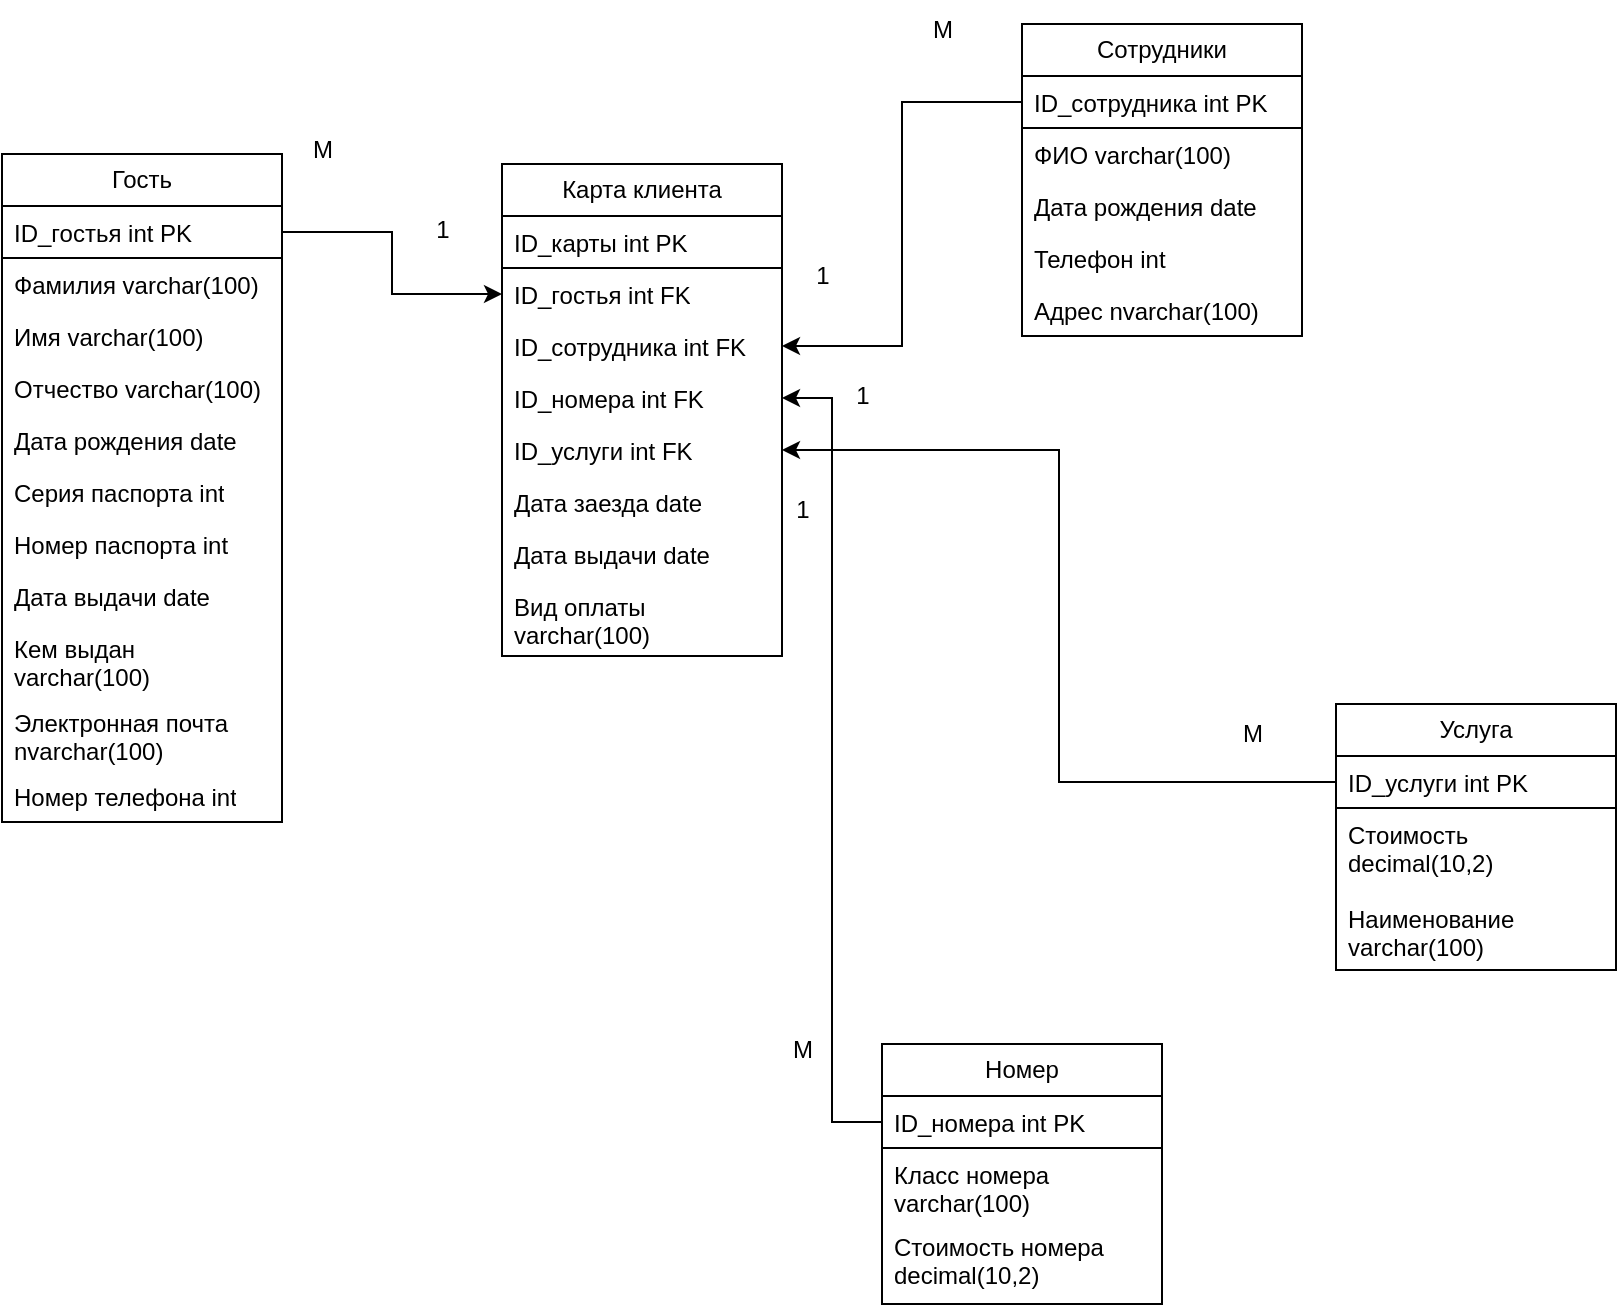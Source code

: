 <mxfile version="26.1.0">
  <diagram id="C5RBs43oDa-KdzZeNtuy" name="Page-1">
    <mxGraphModel dx="1434" dy="874" grid="1" gridSize="10" guides="1" tooltips="1" connect="1" arrows="1" fold="1" page="1" pageScale="1" pageWidth="827" pageHeight="1169" math="0" shadow="0">
      <root>
        <mxCell id="WIyWlLk6GJQsqaUBKTNV-0" />
        <mxCell id="WIyWlLk6GJQsqaUBKTNV-1" parent="WIyWlLk6GJQsqaUBKTNV-0" />
        <mxCell id="YK8sUOFgEX9v63C52aDw-1" value="Гость" style="swimlane;fontStyle=0;childLayout=stackLayout;horizontal=1;startSize=26;fillColor=none;horizontalStack=0;resizeParent=1;resizeParentMax=0;resizeLast=0;collapsible=1;marginBottom=0;whiteSpace=wrap;html=1;" vertex="1" parent="WIyWlLk6GJQsqaUBKTNV-1">
          <mxGeometry x="160" y="585" width="140" height="334" as="geometry" />
        </mxCell>
        <mxCell id="YK8sUOFgEX9v63C52aDw-2" value="ID_гостья int PK" style="text;strokeColor=default;fillColor=none;align=left;verticalAlign=top;spacingLeft=4;spacingRight=4;overflow=hidden;rotatable=0;points=[[0,0.5],[1,0.5]];portConstraint=eastwest;whiteSpace=wrap;html=1;" vertex="1" parent="YK8sUOFgEX9v63C52aDw-1">
          <mxGeometry y="26" width="140" height="26" as="geometry" />
        </mxCell>
        <mxCell id="YK8sUOFgEX9v63C52aDw-3" value="Фамилия varchar(100)" style="text;strokeColor=none;fillColor=none;align=left;verticalAlign=top;spacingLeft=4;spacingRight=4;overflow=hidden;rotatable=0;points=[[0,0.5],[1,0.5]];portConstraint=eastwest;whiteSpace=wrap;html=1;" vertex="1" parent="YK8sUOFgEX9v63C52aDw-1">
          <mxGeometry y="52" width="140" height="26" as="geometry" />
        </mxCell>
        <mxCell id="YK8sUOFgEX9v63C52aDw-4" value="Имя varchar(100)" style="text;strokeColor=none;fillColor=none;align=left;verticalAlign=top;spacingLeft=4;spacingRight=4;overflow=hidden;rotatable=0;points=[[0,0.5],[1,0.5]];portConstraint=eastwest;whiteSpace=wrap;html=1;" vertex="1" parent="YK8sUOFgEX9v63C52aDw-1">
          <mxGeometry y="78" width="140" height="26" as="geometry" />
        </mxCell>
        <mxCell id="YK8sUOFgEX9v63C52aDw-26" value="Отчество varchar(100)" style="text;strokeColor=none;fillColor=none;align=left;verticalAlign=top;spacingLeft=4;spacingRight=4;overflow=hidden;rotatable=0;points=[[0,0.5],[1,0.5]];portConstraint=eastwest;whiteSpace=wrap;html=1;" vertex="1" parent="YK8sUOFgEX9v63C52aDw-1">
          <mxGeometry y="104" width="140" height="26" as="geometry" />
        </mxCell>
        <mxCell id="YK8sUOFgEX9v63C52aDw-27" value="Дата рождения date" style="text;strokeColor=none;fillColor=none;align=left;verticalAlign=top;spacingLeft=4;spacingRight=4;overflow=hidden;rotatable=0;points=[[0,0.5],[1,0.5]];portConstraint=eastwest;whiteSpace=wrap;html=1;" vertex="1" parent="YK8sUOFgEX9v63C52aDw-1">
          <mxGeometry y="130" width="140" height="26" as="geometry" />
        </mxCell>
        <mxCell id="YK8sUOFgEX9v63C52aDw-28" value="Серия паспорта int" style="text;strokeColor=none;fillColor=none;align=left;verticalAlign=top;spacingLeft=4;spacingRight=4;overflow=hidden;rotatable=0;points=[[0,0.5],[1,0.5]];portConstraint=eastwest;whiteSpace=wrap;html=1;" vertex="1" parent="YK8sUOFgEX9v63C52aDw-1">
          <mxGeometry y="156" width="140" height="26" as="geometry" />
        </mxCell>
        <mxCell id="YK8sUOFgEX9v63C52aDw-29" value="Номер паспорта int" style="text;strokeColor=none;fillColor=none;align=left;verticalAlign=top;spacingLeft=4;spacingRight=4;overflow=hidden;rotatable=0;points=[[0,0.5],[1,0.5]];portConstraint=eastwest;whiteSpace=wrap;html=1;" vertex="1" parent="YK8sUOFgEX9v63C52aDw-1">
          <mxGeometry y="182" width="140" height="26" as="geometry" />
        </mxCell>
        <mxCell id="YK8sUOFgEX9v63C52aDw-30" value="Дата выдачи date" style="text;strokeColor=none;fillColor=none;align=left;verticalAlign=top;spacingLeft=4;spacingRight=4;overflow=hidden;rotatable=0;points=[[0,0.5],[1,0.5]];portConstraint=eastwest;whiteSpace=wrap;html=1;" vertex="1" parent="YK8sUOFgEX9v63C52aDw-1">
          <mxGeometry y="208" width="140" height="26" as="geometry" />
        </mxCell>
        <mxCell id="YK8sUOFgEX9v63C52aDw-31" value="Кем выдан varchar(100)" style="text;strokeColor=none;fillColor=none;align=left;verticalAlign=top;spacingLeft=4;spacingRight=4;overflow=hidden;rotatable=0;points=[[0,0.5],[1,0.5]];portConstraint=eastwest;whiteSpace=wrap;html=1;" vertex="1" parent="YK8sUOFgEX9v63C52aDw-1">
          <mxGeometry y="234" width="140" height="37" as="geometry" />
        </mxCell>
        <mxCell id="YK8sUOFgEX9v63C52aDw-33" value="Электронная почта nvarchar(100)" style="text;strokeColor=none;fillColor=none;align=left;verticalAlign=top;spacingLeft=4;spacingRight=4;overflow=hidden;rotatable=0;points=[[0,0.5],[1,0.5]];portConstraint=eastwest;whiteSpace=wrap;html=1;" vertex="1" parent="YK8sUOFgEX9v63C52aDw-1">
          <mxGeometry y="271" width="140" height="37" as="geometry" />
        </mxCell>
        <mxCell id="YK8sUOFgEX9v63C52aDw-32" value="Номер телефона int" style="text;strokeColor=none;fillColor=none;align=left;verticalAlign=top;spacingLeft=4;spacingRight=4;overflow=hidden;rotatable=0;points=[[0,0.5],[1,0.5]];portConstraint=eastwest;whiteSpace=wrap;html=1;" vertex="1" parent="YK8sUOFgEX9v63C52aDw-1">
          <mxGeometry y="308" width="140" height="26" as="geometry" />
        </mxCell>
        <mxCell id="YK8sUOFgEX9v63C52aDw-5" value="Карта клиента" style="swimlane;fontStyle=0;childLayout=stackLayout;horizontal=1;startSize=26;fillColor=none;horizontalStack=0;resizeParent=1;resizeParentMax=0;resizeLast=0;collapsible=1;marginBottom=0;whiteSpace=wrap;html=1;" vertex="1" parent="WIyWlLk6GJQsqaUBKTNV-1">
          <mxGeometry x="410" y="590" width="140" height="246" as="geometry" />
        </mxCell>
        <mxCell id="YK8sUOFgEX9v63C52aDw-6" value="ID_карты int PK" style="text;strokeColor=default;fillColor=none;align=left;verticalAlign=top;spacingLeft=4;spacingRight=4;overflow=hidden;rotatable=0;points=[[0,0.5],[1,0.5]];portConstraint=eastwest;whiteSpace=wrap;html=1;" vertex="1" parent="YK8sUOFgEX9v63C52aDw-5">
          <mxGeometry y="26" width="140" height="26" as="geometry" />
        </mxCell>
        <mxCell id="YK8sUOFgEX9v63C52aDw-7" value="ID_гостья int FK" style="text;strokeColor=none;fillColor=none;align=left;verticalAlign=top;spacingLeft=4;spacingRight=4;overflow=hidden;rotatable=0;points=[[0,0.5],[1,0.5]];portConstraint=eastwest;whiteSpace=wrap;html=1;" vertex="1" parent="YK8sUOFgEX9v63C52aDw-5">
          <mxGeometry y="52" width="140" height="26" as="geometry" />
        </mxCell>
        <mxCell id="YK8sUOFgEX9v63C52aDw-40" value="ID_сотрудника int FK" style="text;strokeColor=none;fillColor=none;align=left;verticalAlign=top;spacingLeft=4;spacingRight=4;overflow=hidden;rotatable=0;points=[[0,0.5],[1,0.5]];portConstraint=eastwest;whiteSpace=wrap;html=1;" vertex="1" parent="YK8sUOFgEX9v63C52aDw-5">
          <mxGeometry y="78" width="140" height="26" as="geometry" />
        </mxCell>
        <mxCell id="YK8sUOFgEX9v63C52aDw-8" value="ID_номера int FK" style="text;strokeColor=none;fillColor=none;align=left;verticalAlign=top;spacingLeft=4;spacingRight=4;overflow=hidden;rotatable=0;points=[[0,0.5],[1,0.5]];portConstraint=eastwest;whiteSpace=wrap;html=1;" vertex="1" parent="YK8sUOFgEX9v63C52aDw-5">
          <mxGeometry y="104" width="140" height="26" as="geometry" />
        </mxCell>
        <mxCell id="YK8sUOFgEX9v63C52aDw-38" value="ID_услуги int FK" style="text;strokeColor=none;fillColor=none;align=left;verticalAlign=top;spacingLeft=4;spacingRight=4;overflow=hidden;rotatable=0;points=[[0,0.5],[1,0.5]];portConstraint=eastwest;whiteSpace=wrap;html=1;" vertex="1" parent="YK8sUOFgEX9v63C52aDw-5">
          <mxGeometry y="130" width="140" height="26" as="geometry" />
        </mxCell>
        <mxCell id="YK8sUOFgEX9v63C52aDw-23" value="Дата заезда date" style="text;strokeColor=none;fillColor=none;align=left;verticalAlign=top;spacingLeft=4;spacingRight=4;overflow=hidden;rotatable=0;points=[[0,0.5],[1,0.5]];portConstraint=eastwest;whiteSpace=wrap;html=1;" vertex="1" parent="YK8sUOFgEX9v63C52aDw-5">
          <mxGeometry y="156" width="140" height="26" as="geometry" />
        </mxCell>
        <mxCell id="YK8sUOFgEX9v63C52aDw-24" value="Дата выдачи date" style="text;strokeColor=none;fillColor=none;align=left;verticalAlign=top;spacingLeft=4;spacingRight=4;overflow=hidden;rotatable=0;points=[[0,0.5],[1,0.5]];portConstraint=eastwest;whiteSpace=wrap;html=1;" vertex="1" parent="YK8sUOFgEX9v63C52aDw-5">
          <mxGeometry y="182" width="140" height="26" as="geometry" />
        </mxCell>
        <mxCell id="YK8sUOFgEX9v63C52aDw-25" value="Вид оплаты varchar(100)" style="text;strokeColor=none;fillColor=none;align=left;verticalAlign=top;spacingLeft=4;spacingRight=4;overflow=hidden;rotatable=0;points=[[0,0.5],[1,0.5]];portConstraint=eastwest;whiteSpace=wrap;html=1;" vertex="1" parent="YK8sUOFgEX9v63C52aDw-5">
          <mxGeometry y="208" width="140" height="38" as="geometry" />
        </mxCell>
        <mxCell id="YK8sUOFgEX9v63C52aDw-9" value="Сотрудники" style="swimlane;fontStyle=0;childLayout=stackLayout;horizontal=1;startSize=26;fillColor=none;horizontalStack=0;resizeParent=1;resizeParentMax=0;resizeLast=0;collapsible=1;marginBottom=0;whiteSpace=wrap;html=1;" vertex="1" parent="WIyWlLk6GJQsqaUBKTNV-1">
          <mxGeometry x="670" y="520" width="140" height="156" as="geometry" />
        </mxCell>
        <mxCell id="YK8sUOFgEX9v63C52aDw-10" value="ID_сотрудника int PK" style="text;strokeColor=default;fillColor=none;align=left;verticalAlign=top;spacingLeft=4;spacingRight=4;overflow=hidden;rotatable=0;points=[[0,0.5],[1,0.5]];portConstraint=eastwest;whiteSpace=wrap;html=1;" vertex="1" parent="YK8sUOFgEX9v63C52aDw-9">
          <mxGeometry y="26" width="140" height="26" as="geometry" />
        </mxCell>
        <mxCell id="YK8sUOFgEX9v63C52aDw-11" value="ФИО varchar(100)" style="text;strokeColor=none;fillColor=none;align=left;verticalAlign=top;spacingLeft=4;spacingRight=4;overflow=hidden;rotatable=0;points=[[0,0.5],[1,0.5]];portConstraint=eastwest;whiteSpace=wrap;html=1;" vertex="1" parent="YK8sUOFgEX9v63C52aDw-9">
          <mxGeometry y="52" width="140" height="26" as="geometry" />
        </mxCell>
        <mxCell id="YK8sUOFgEX9v63C52aDw-12" value="Дата рождения date" style="text;strokeColor=none;fillColor=none;align=left;verticalAlign=top;spacingLeft=4;spacingRight=4;overflow=hidden;rotatable=0;points=[[0,0.5],[1,0.5]];portConstraint=eastwest;whiteSpace=wrap;html=1;" vertex="1" parent="YK8sUOFgEX9v63C52aDw-9">
          <mxGeometry y="78" width="140" height="26" as="geometry" />
        </mxCell>
        <mxCell id="YK8sUOFgEX9v63C52aDw-21" value="Телефон int" style="text;strokeColor=none;fillColor=none;align=left;verticalAlign=top;spacingLeft=4;spacingRight=4;overflow=hidden;rotatable=0;points=[[0,0.5],[1,0.5]];portConstraint=eastwest;whiteSpace=wrap;html=1;" vertex="1" parent="YK8sUOFgEX9v63C52aDw-9">
          <mxGeometry y="104" width="140" height="26" as="geometry" />
        </mxCell>
        <mxCell id="YK8sUOFgEX9v63C52aDw-22" value="Адрес nvarchar(100)" style="text;strokeColor=none;fillColor=none;align=left;verticalAlign=top;spacingLeft=4;spacingRight=4;overflow=hidden;rotatable=0;points=[[0,0.5],[1,0.5]];portConstraint=eastwest;whiteSpace=wrap;html=1;" vertex="1" parent="YK8sUOFgEX9v63C52aDw-9">
          <mxGeometry y="130" width="140" height="26" as="geometry" />
        </mxCell>
        <mxCell id="YK8sUOFgEX9v63C52aDw-13" value="Номер" style="swimlane;fontStyle=0;childLayout=stackLayout;horizontal=1;startSize=26;fillColor=none;horizontalStack=0;resizeParent=1;resizeParentMax=0;resizeLast=0;collapsible=1;marginBottom=0;whiteSpace=wrap;html=1;" vertex="1" parent="WIyWlLk6GJQsqaUBKTNV-1">
          <mxGeometry x="600" y="1030" width="140" height="130" as="geometry" />
        </mxCell>
        <mxCell id="YK8sUOFgEX9v63C52aDw-14" value="ID_номера int PK" style="text;strokeColor=default;fillColor=none;align=left;verticalAlign=top;spacingLeft=4;spacingRight=4;overflow=hidden;rotatable=0;points=[[0,0.5],[1,0.5]];portConstraint=eastwest;whiteSpace=wrap;html=1;" vertex="1" parent="YK8sUOFgEX9v63C52aDw-13">
          <mxGeometry y="26" width="140" height="26" as="geometry" />
        </mxCell>
        <mxCell id="YK8sUOFgEX9v63C52aDw-15" value="Класс номера varchar(100)" style="text;strokeColor=none;fillColor=none;align=left;verticalAlign=top;spacingLeft=4;spacingRight=4;overflow=hidden;rotatable=0;points=[[0,0.5],[1,0.5]];portConstraint=eastwest;whiteSpace=wrap;html=1;" vertex="1" parent="YK8sUOFgEX9v63C52aDw-13">
          <mxGeometry y="52" width="140" height="36" as="geometry" />
        </mxCell>
        <mxCell id="YK8sUOFgEX9v63C52aDw-16" value="Стоимость номера decimal(10,2)" style="text;strokeColor=none;fillColor=none;align=left;verticalAlign=top;spacingLeft=4;spacingRight=4;overflow=hidden;rotatable=0;points=[[0,0.5],[1,0.5]];portConstraint=eastwest;whiteSpace=wrap;html=1;" vertex="1" parent="YK8sUOFgEX9v63C52aDw-13">
          <mxGeometry y="88" width="140" height="42" as="geometry" />
        </mxCell>
        <mxCell id="YK8sUOFgEX9v63C52aDw-17" value="Услуга" style="swimlane;fontStyle=0;childLayout=stackLayout;horizontal=1;startSize=26;fillColor=none;horizontalStack=0;resizeParent=1;resizeParentMax=0;resizeLast=0;collapsible=1;marginBottom=0;whiteSpace=wrap;html=1;" vertex="1" parent="WIyWlLk6GJQsqaUBKTNV-1">
          <mxGeometry x="827" y="860" width="140" height="133" as="geometry" />
        </mxCell>
        <mxCell id="YK8sUOFgEX9v63C52aDw-18" value="ID_услуги int PK" style="text;strokeColor=default;fillColor=none;align=left;verticalAlign=top;spacingLeft=4;spacingRight=4;overflow=hidden;rotatable=0;points=[[0,0.5],[1,0.5]];portConstraint=eastwest;whiteSpace=wrap;html=1;" vertex="1" parent="YK8sUOFgEX9v63C52aDw-17">
          <mxGeometry y="26" width="140" height="26" as="geometry" />
        </mxCell>
        <mxCell id="YK8sUOFgEX9v63C52aDw-19" value="Стоимость decimal(10,2)" style="text;strokeColor=none;fillColor=none;align=left;verticalAlign=top;spacingLeft=4;spacingRight=4;overflow=hidden;rotatable=0;points=[[0,0.5],[1,0.5]];portConstraint=eastwest;whiteSpace=wrap;html=1;" vertex="1" parent="YK8sUOFgEX9v63C52aDw-17">
          <mxGeometry y="52" width="140" height="42" as="geometry" />
        </mxCell>
        <mxCell id="YK8sUOFgEX9v63C52aDw-20" value="Наименование varchar(100)" style="text;strokeColor=none;fillColor=none;align=left;verticalAlign=top;spacingLeft=4;spacingRight=4;overflow=hidden;rotatable=0;points=[[0,0.5],[1,0.5]];portConstraint=eastwest;whiteSpace=wrap;html=1;" vertex="1" parent="YK8sUOFgEX9v63C52aDw-17">
          <mxGeometry y="94" width="140" height="39" as="geometry" />
        </mxCell>
        <mxCell id="YK8sUOFgEX9v63C52aDw-34" style="edgeStyle=orthogonalEdgeStyle;rounded=0;orthogonalLoop=1;jettySize=auto;html=1;entryX=0;entryY=0.5;entryDx=0;entryDy=0;" edge="1" parent="WIyWlLk6GJQsqaUBKTNV-1" source="YK8sUOFgEX9v63C52aDw-2" target="YK8sUOFgEX9v63C52aDw-7">
          <mxGeometry relative="1" as="geometry" />
        </mxCell>
        <mxCell id="YK8sUOFgEX9v63C52aDw-37" style="edgeStyle=orthogonalEdgeStyle;rounded=0;orthogonalLoop=1;jettySize=auto;html=1;exitX=0;exitY=0.5;exitDx=0;exitDy=0;" edge="1" parent="WIyWlLk6GJQsqaUBKTNV-1" source="YK8sUOFgEX9v63C52aDw-14" target="YK8sUOFgEX9v63C52aDw-8">
          <mxGeometry relative="1" as="geometry" />
        </mxCell>
        <mxCell id="YK8sUOFgEX9v63C52aDw-39" style="edgeStyle=orthogonalEdgeStyle;rounded=0;orthogonalLoop=1;jettySize=auto;html=1;exitX=0;exitY=0.5;exitDx=0;exitDy=0;" edge="1" parent="WIyWlLk6GJQsqaUBKTNV-1" source="YK8sUOFgEX9v63C52aDw-18" target="YK8sUOFgEX9v63C52aDw-38">
          <mxGeometry relative="1" as="geometry" />
        </mxCell>
        <mxCell id="YK8sUOFgEX9v63C52aDw-41" style="edgeStyle=orthogonalEdgeStyle;rounded=0;orthogonalLoop=1;jettySize=auto;html=1;exitX=0;exitY=0.5;exitDx=0;exitDy=0;entryX=1;entryY=0.5;entryDx=0;entryDy=0;" edge="1" parent="WIyWlLk6GJQsqaUBKTNV-1" source="YK8sUOFgEX9v63C52aDw-10" target="YK8sUOFgEX9v63C52aDw-40">
          <mxGeometry relative="1" as="geometry" />
        </mxCell>
        <mxCell id="YK8sUOFgEX9v63C52aDw-42" value="M" style="text;html=1;align=center;verticalAlign=middle;resizable=0;points=[];autosize=1;strokeColor=none;fillColor=none;" vertex="1" parent="WIyWlLk6GJQsqaUBKTNV-1">
          <mxGeometry x="545" y="1018" width="30" height="30" as="geometry" />
        </mxCell>
        <mxCell id="YK8sUOFgEX9v63C52aDw-43" value="M" style="text;html=1;align=center;verticalAlign=middle;resizable=0;points=[];autosize=1;strokeColor=none;fillColor=none;" vertex="1" parent="WIyWlLk6GJQsqaUBKTNV-1">
          <mxGeometry x="770" y="860" width="30" height="30" as="geometry" />
        </mxCell>
        <mxCell id="YK8sUOFgEX9v63C52aDw-44" value="M" style="text;html=1;align=center;verticalAlign=middle;resizable=0;points=[];autosize=1;strokeColor=none;fillColor=none;" vertex="1" parent="WIyWlLk6GJQsqaUBKTNV-1">
          <mxGeometry x="615" y="508" width="30" height="30" as="geometry" />
        </mxCell>
        <mxCell id="YK8sUOFgEX9v63C52aDw-45" value="M" style="text;html=1;align=center;verticalAlign=middle;resizable=0;points=[];autosize=1;strokeColor=none;fillColor=none;" vertex="1" parent="WIyWlLk6GJQsqaUBKTNV-1">
          <mxGeometry x="305" y="568" width="30" height="30" as="geometry" />
        </mxCell>
        <mxCell id="YK8sUOFgEX9v63C52aDw-46" value="1&lt;div&gt;&lt;br&gt;&lt;/div&gt;" style="text;html=1;align=center;verticalAlign=middle;resizable=0;points=[];autosize=1;strokeColor=none;fillColor=none;" vertex="1" parent="WIyWlLk6GJQsqaUBKTNV-1">
          <mxGeometry x="555" y="633" width="30" height="40" as="geometry" />
        </mxCell>
        <mxCell id="YK8sUOFgEX9v63C52aDw-47" value="1&lt;div&gt;&lt;br&gt;&lt;/div&gt;" style="text;html=1;align=center;verticalAlign=middle;resizable=0;points=[];autosize=1;strokeColor=none;fillColor=none;" vertex="1" parent="WIyWlLk6GJQsqaUBKTNV-1">
          <mxGeometry x="575" y="693" width="30" height="40" as="geometry" />
        </mxCell>
        <mxCell id="YK8sUOFgEX9v63C52aDw-48" value="1" style="text;html=1;align=center;verticalAlign=middle;resizable=0;points=[];autosize=1;strokeColor=none;fillColor=none;" vertex="1" parent="WIyWlLk6GJQsqaUBKTNV-1">
          <mxGeometry x="545" y="748" width="30" height="30" as="geometry" />
        </mxCell>
        <mxCell id="YK8sUOFgEX9v63C52aDw-49" value="1" style="text;html=1;align=center;verticalAlign=middle;resizable=0;points=[];autosize=1;strokeColor=none;fillColor=none;" vertex="1" parent="WIyWlLk6GJQsqaUBKTNV-1">
          <mxGeometry x="365" y="608" width="30" height="30" as="geometry" />
        </mxCell>
      </root>
    </mxGraphModel>
  </diagram>
</mxfile>
